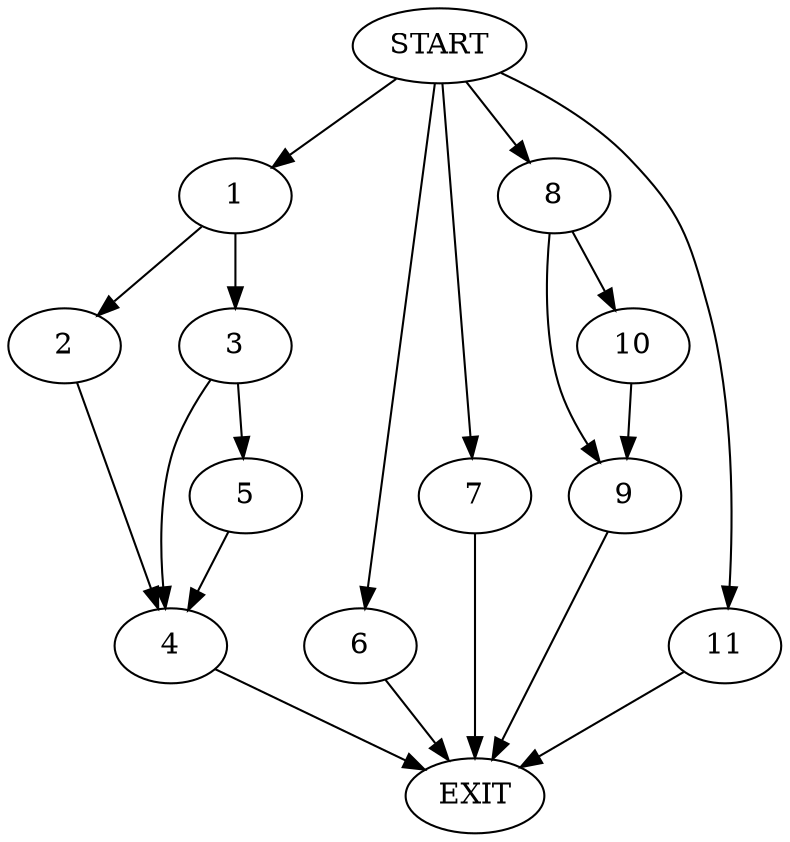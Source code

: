digraph {
0 [label="START"]
12 [label="EXIT"]
0 -> 1
1 -> 2
1 -> 3
2 -> 4
3 -> 5
3 -> 4
4 -> 12
5 -> 4
0 -> 6
6 -> 12
0 -> 7
7 -> 12
0 -> 8
8 -> 9
8 -> 10
9 -> 12
10 -> 9
0 -> 11
11 -> 12
}
